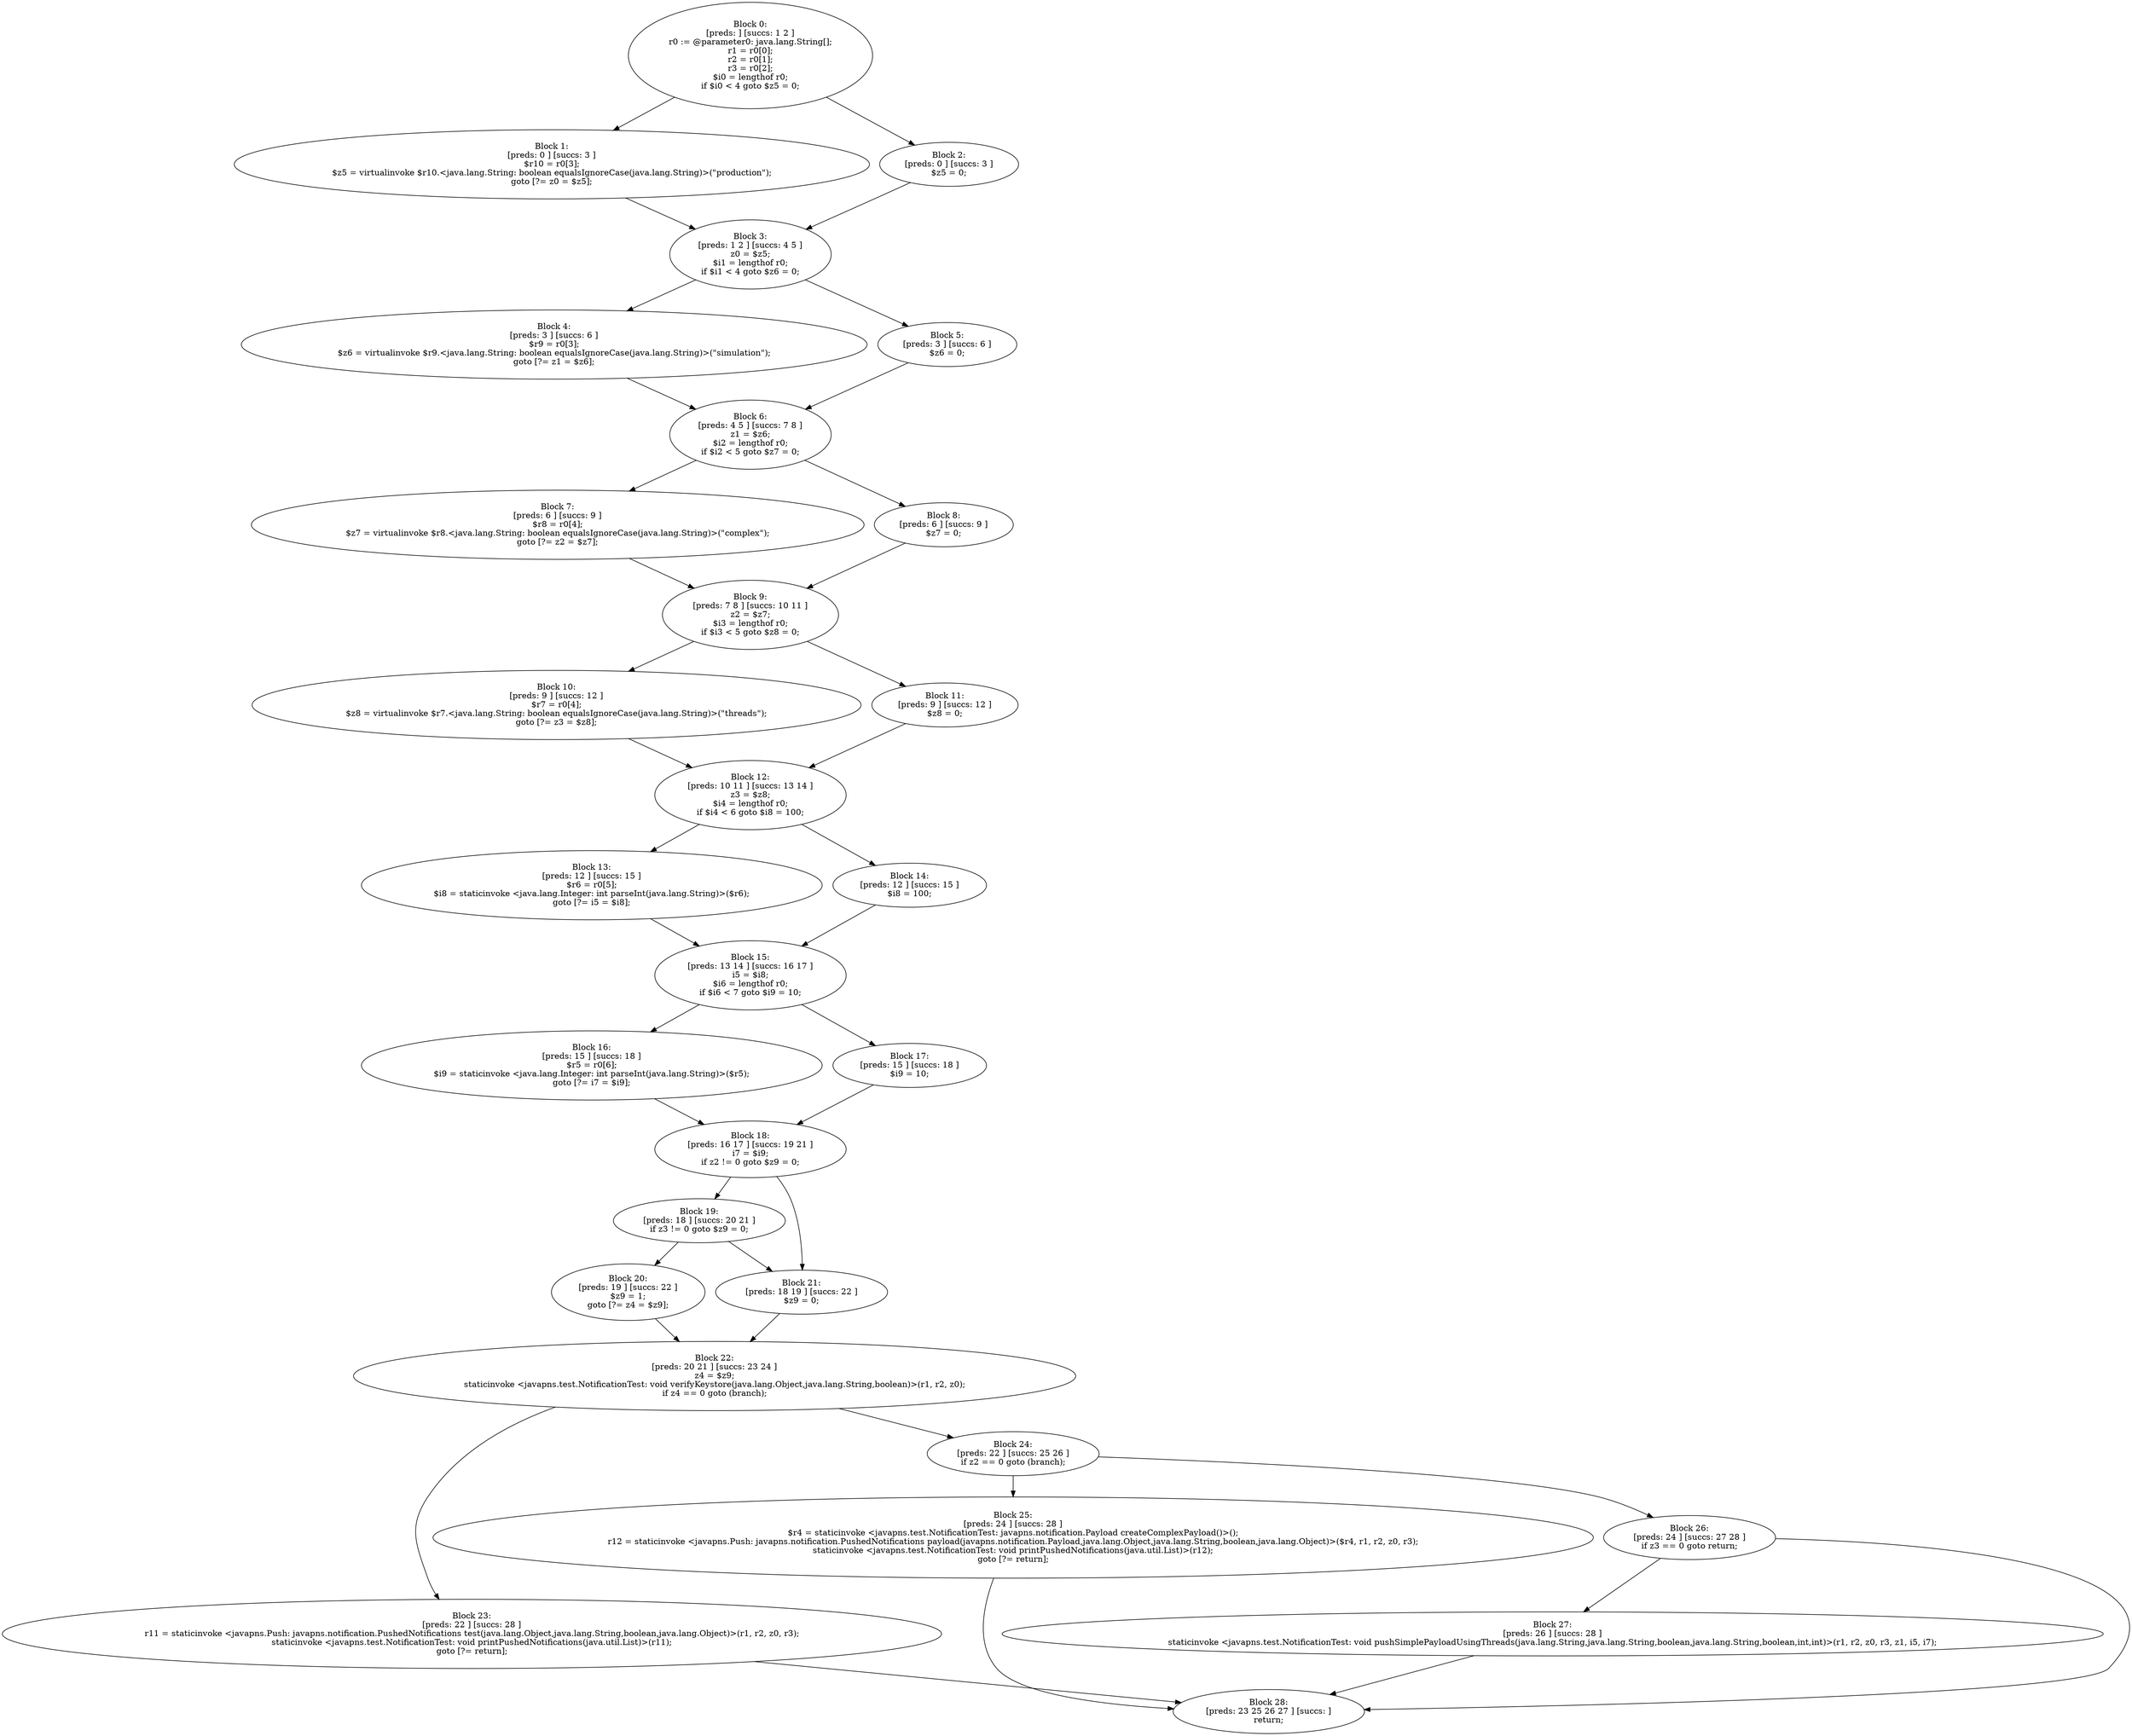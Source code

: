 digraph "unitGraph" {
    "Block 0:
[preds: ] [succs: 1 2 ]
r0 := @parameter0: java.lang.String[];
r1 = r0[0];
r2 = r0[1];
r3 = r0[2];
$i0 = lengthof r0;
if $i0 < 4 goto $z5 = 0;
"
    "Block 1:
[preds: 0 ] [succs: 3 ]
$r10 = r0[3];
$z5 = virtualinvoke $r10.<java.lang.String: boolean equalsIgnoreCase(java.lang.String)>(\"production\");
goto [?= z0 = $z5];
"
    "Block 2:
[preds: 0 ] [succs: 3 ]
$z5 = 0;
"
    "Block 3:
[preds: 1 2 ] [succs: 4 5 ]
z0 = $z5;
$i1 = lengthof r0;
if $i1 < 4 goto $z6 = 0;
"
    "Block 4:
[preds: 3 ] [succs: 6 ]
$r9 = r0[3];
$z6 = virtualinvoke $r9.<java.lang.String: boolean equalsIgnoreCase(java.lang.String)>(\"simulation\");
goto [?= z1 = $z6];
"
    "Block 5:
[preds: 3 ] [succs: 6 ]
$z6 = 0;
"
    "Block 6:
[preds: 4 5 ] [succs: 7 8 ]
z1 = $z6;
$i2 = lengthof r0;
if $i2 < 5 goto $z7 = 0;
"
    "Block 7:
[preds: 6 ] [succs: 9 ]
$r8 = r0[4];
$z7 = virtualinvoke $r8.<java.lang.String: boolean equalsIgnoreCase(java.lang.String)>(\"complex\");
goto [?= z2 = $z7];
"
    "Block 8:
[preds: 6 ] [succs: 9 ]
$z7 = 0;
"
    "Block 9:
[preds: 7 8 ] [succs: 10 11 ]
z2 = $z7;
$i3 = lengthof r0;
if $i3 < 5 goto $z8 = 0;
"
    "Block 10:
[preds: 9 ] [succs: 12 ]
$r7 = r0[4];
$z8 = virtualinvoke $r7.<java.lang.String: boolean equalsIgnoreCase(java.lang.String)>(\"threads\");
goto [?= z3 = $z8];
"
    "Block 11:
[preds: 9 ] [succs: 12 ]
$z8 = 0;
"
    "Block 12:
[preds: 10 11 ] [succs: 13 14 ]
z3 = $z8;
$i4 = lengthof r0;
if $i4 < 6 goto $i8 = 100;
"
    "Block 13:
[preds: 12 ] [succs: 15 ]
$r6 = r0[5];
$i8 = staticinvoke <java.lang.Integer: int parseInt(java.lang.String)>($r6);
goto [?= i5 = $i8];
"
    "Block 14:
[preds: 12 ] [succs: 15 ]
$i8 = 100;
"
    "Block 15:
[preds: 13 14 ] [succs: 16 17 ]
i5 = $i8;
$i6 = lengthof r0;
if $i6 < 7 goto $i9 = 10;
"
    "Block 16:
[preds: 15 ] [succs: 18 ]
$r5 = r0[6];
$i9 = staticinvoke <java.lang.Integer: int parseInt(java.lang.String)>($r5);
goto [?= i7 = $i9];
"
    "Block 17:
[preds: 15 ] [succs: 18 ]
$i9 = 10;
"
    "Block 18:
[preds: 16 17 ] [succs: 19 21 ]
i7 = $i9;
if z2 != 0 goto $z9 = 0;
"
    "Block 19:
[preds: 18 ] [succs: 20 21 ]
if z3 != 0 goto $z9 = 0;
"
    "Block 20:
[preds: 19 ] [succs: 22 ]
$z9 = 1;
goto [?= z4 = $z9];
"
    "Block 21:
[preds: 18 19 ] [succs: 22 ]
$z9 = 0;
"
    "Block 22:
[preds: 20 21 ] [succs: 23 24 ]
z4 = $z9;
staticinvoke <javapns.test.NotificationTest: void verifyKeystore(java.lang.Object,java.lang.String,boolean)>(r1, r2, z0);
if z4 == 0 goto (branch);
"
    "Block 23:
[preds: 22 ] [succs: 28 ]
r11 = staticinvoke <javapns.Push: javapns.notification.PushedNotifications test(java.lang.Object,java.lang.String,boolean,java.lang.Object)>(r1, r2, z0, r3);
staticinvoke <javapns.test.NotificationTest: void printPushedNotifications(java.util.List)>(r11);
goto [?= return];
"
    "Block 24:
[preds: 22 ] [succs: 25 26 ]
if z2 == 0 goto (branch);
"
    "Block 25:
[preds: 24 ] [succs: 28 ]
$r4 = staticinvoke <javapns.test.NotificationTest: javapns.notification.Payload createComplexPayload()>();
r12 = staticinvoke <javapns.Push: javapns.notification.PushedNotifications payload(javapns.notification.Payload,java.lang.Object,java.lang.String,boolean,java.lang.Object)>($r4, r1, r2, z0, r3);
staticinvoke <javapns.test.NotificationTest: void printPushedNotifications(java.util.List)>(r12);
goto [?= return];
"
    "Block 26:
[preds: 24 ] [succs: 27 28 ]
if z3 == 0 goto return;
"
    "Block 27:
[preds: 26 ] [succs: 28 ]
staticinvoke <javapns.test.NotificationTest: void pushSimplePayloadUsingThreads(java.lang.String,java.lang.String,boolean,java.lang.String,boolean,int,int)>(r1, r2, z0, r3, z1, i5, i7);
"
    "Block 28:
[preds: 23 25 26 27 ] [succs: ]
return;
"
    "Block 0:
[preds: ] [succs: 1 2 ]
r0 := @parameter0: java.lang.String[];
r1 = r0[0];
r2 = r0[1];
r3 = r0[2];
$i0 = lengthof r0;
if $i0 < 4 goto $z5 = 0;
"->"Block 1:
[preds: 0 ] [succs: 3 ]
$r10 = r0[3];
$z5 = virtualinvoke $r10.<java.lang.String: boolean equalsIgnoreCase(java.lang.String)>(\"production\");
goto [?= z0 = $z5];
";
    "Block 0:
[preds: ] [succs: 1 2 ]
r0 := @parameter0: java.lang.String[];
r1 = r0[0];
r2 = r0[1];
r3 = r0[2];
$i0 = lengthof r0;
if $i0 < 4 goto $z5 = 0;
"->"Block 2:
[preds: 0 ] [succs: 3 ]
$z5 = 0;
";
    "Block 1:
[preds: 0 ] [succs: 3 ]
$r10 = r0[3];
$z5 = virtualinvoke $r10.<java.lang.String: boolean equalsIgnoreCase(java.lang.String)>(\"production\");
goto [?= z0 = $z5];
"->"Block 3:
[preds: 1 2 ] [succs: 4 5 ]
z0 = $z5;
$i1 = lengthof r0;
if $i1 < 4 goto $z6 = 0;
";
    "Block 2:
[preds: 0 ] [succs: 3 ]
$z5 = 0;
"->"Block 3:
[preds: 1 2 ] [succs: 4 5 ]
z0 = $z5;
$i1 = lengthof r0;
if $i1 < 4 goto $z6 = 0;
";
    "Block 3:
[preds: 1 2 ] [succs: 4 5 ]
z0 = $z5;
$i1 = lengthof r0;
if $i1 < 4 goto $z6 = 0;
"->"Block 4:
[preds: 3 ] [succs: 6 ]
$r9 = r0[3];
$z6 = virtualinvoke $r9.<java.lang.String: boolean equalsIgnoreCase(java.lang.String)>(\"simulation\");
goto [?= z1 = $z6];
";
    "Block 3:
[preds: 1 2 ] [succs: 4 5 ]
z0 = $z5;
$i1 = lengthof r0;
if $i1 < 4 goto $z6 = 0;
"->"Block 5:
[preds: 3 ] [succs: 6 ]
$z6 = 0;
";
    "Block 4:
[preds: 3 ] [succs: 6 ]
$r9 = r0[3];
$z6 = virtualinvoke $r9.<java.lang.String: boolean equalsIgnoreCase(java.lang.String)>(\"simulation\");
goto [?= z1 = $z6];
"->"Block 6:
[preds: 4 5 ] [succs: 7 8 ]
z1 = $z6;
$i2 = lengthof r0;
if $i2 < 5 goto $z7 = 0;
";
    "Block 5:
[preds: 3 ] [succs: 6 ]
$z6 = 0;
"->"Block 6:
[preds: 4 5 ] [succs: 7 8 ]
z1 = $z6;
$i2 = lengthof r0;
if $i2 < 5 goto $z7 = 0;
";
    "Block 6:
[preds: 4 5 ] [succs: 7 8 ]
z1 = $z6;
$i2 = lengthof r0;
if $i2 < 5 goto $z7 = 0;
"->"Block 7:
[preds: 6 ] [succs: 9 ]
$r8 = r0[4];
$z7 = virtualinvoke $r8.<java.lang.String: boolean equalsIgnoreCase(java.lang.String)>(\"complex\");
goto [?= z2 = $z7];
";
    "Block 6:
[preds: 4 5 ] [succs: 7 8 ]
z1 = $z6;
$i2 = lengthof r0;
if $i2 < 5 goto $z7 = 0;
"->"Block 8:
[preds: 6 ] [succs: 9 ]
$z7 = 0;
";
    "Block 7:
[preds: 6 ] [succs: 9 ]
$r8 = r0[4];
$z7 = virtualinvoke $r8.<java.lang.String: boolean equalsIgnoreCase(java.lang.String)>(\"complex\");
goto [?= z2 = $z7];
"->"Block 9:
[preds: 7 8 ] [succs: 10 11 ]
z2 = $z7;
$i3 = lengthof r0;
if $i3 < 5 goto $z8 = 0;
";
    "Block 8:
[preds: 6 ] [succs: 9 ]
$z7 = 0;
"->"Block 9:
[preds: 7 8 ] [succs: 10 11 ]
z2 = $z7;
$i3 = lengthof r0;
if $i3 < 5 goto $z8 = 0;
";
    "Block 9:
[preds: 7 8 ] [succs: 10 11 ]
z2 = $z7;
$i3 = lengthof r0;
if $i3 < 5 goto $z8 = 0;
"->"Block 10:
[preds: 9 ] [succs: 12 ]
$r7 = r0[4];
$z8 = virtualinvoke $r7.<java.lang.String: boolean equalsIgnoreCase(java.lang.String)>(\"threads\");
goto [?= z3 = $z8];
";
    "Block 9:
[preds: 7 8 ] [succs: 10 11 ]
z2 = $z7;
$i3 = lengthof r0;
if $i3 < 5 goto $z8 = 0;
"->"Block 11:
[preds: 9 ] [succs: 12 ]
$z8 = 0;
";
    "Block 10:
[preds: 9 ] [succs: 12 ]
$r7 = r0[4];
$z8 = virtualinvoke $r7.<java.lang.String: boolean equalsIgnoreCase(java.lang.String)>(\"threads\");
goto [?= z3 = $z8];
"->"Block 12:
[preds: 10 11 ] [succs: 13 14 ]
z3 = $z8;
$i4 = lengthof r0;
if $i4 < 6 goto $i8 = 100;
";
    "Block 11:
[preds: 9 ] [succs: 12 ]
$z8 = 0;
"->"Block 12:
[preds: 10 11 ] [succs: 13 14 ]
z3 = $z8;
$i4 = lengthof r0;
if $i4 < 6 goto $i8 = 100;
";
    "Block 12:
[preds: 10 11 ] [succs: 13 14 ]
z3 = $z8;
$i4 = lengthof r0;
if $i4 < 6 goto $i8 = 100;
"->"Block 13:
[preds: 12 ] [succs: 15 ]
$r6 = r0[5];
$i8 = staticinvoke <java.lang.Integer: int parseInt(java.lang.String)>($r6);
goto [?= i5 = $i8];
";
    "Block 12:
[preds: 10 11 ] [succs: 13 14 ]
z3 = $z8;
$i4 = lengthof r0;
if $i4 < 6 goto $i8 = 100;
"->"Block 14:
[preds: 12 ] [succs: 15 ]
$i8 = 100;
";
    "Block 13:
[preds: 12 ] [succs: 15 ]
$r6 = r0[5];
$i8 = staticinvoke <java.lang.Integer: int parseInt(java.lang.String)>($r6);
goto [?= i5 = $i8];
"->"Block 15:
[preds: 13 14 ] [succs: 16 17 ]
i5 = $i8;
$i6 = lengthof r0;
if $i6 < 7 goto $i9 = 10;
";
    "Block 14:
[preds: 12 ] [succs: 15 ]
$i8 = 100;
"->"Block 15:
[preds: 13 14 ] [succs: 16 17 ]
i5 = $i8;
$i6 = lengthof r0;
if $i6 < 7 goto $i9 = 10;
";
    "Block 15:
[preds: 13 14 ] [succs: 16 17 ]
i5 = $i8;
$i6 = lengthof r0;
if $i6 < 7 goto $i9 = 10;
"->"Block 16:
[preds: 15 ] [succs: 18 ]
$r5 = r0[6];
$i9 = staticinvoke <java.lang.Integer: int parseInt(java.lang.String)>($r5);
goto [?= i7 = $i9];
";
    "Block 15:
[preds: 13 14 ] [succs: 16 17 ]
i5 = $i8;
$i6 = lengthof r0;
if $i6 < 7 goto $i9 = 10;
"->"Block 17:
[preds: 15 ] [succs: 18 ]
$i9 = 10;
";
    "Block 16:
[preds: 15 ] [succs: 18 ]
$r5 = r0[6];
$i9 = staticinvoke <java.lang.Integer: int parseInt(java.lang.String)>($r5);
goto [?= i7 = $i9];
"->"Block 18:
[preds: 16 17 ] [succs: 19 21 ]
i7 = $i9;
if z2 != 0 goto $z9 = 0;
";
    "Block 17:
[preds: 15 ] [succs: 18 ]
$i9 = 10;
"->"Block 18:
[preds: 16 17 ] [succs: 19 21 ]
i7 = $i9;
if z2 != 0 goto $z9 = 0;
";
    "Block 18:
[preds: 16 17 ] [succs: 19 21 ]
i7 = $i9;
if z2 != 0 goto $z9 = 0;
"->"Block 19:
[preds: 18 ] [succs: 20 21 ]
if z3 != 0 goto $z9 = 0;
";
    "Block 18:
[preds: 16 17 ] [succs: 19 21 ]
i7 = $i9;
if z2 != 0 goto $z9 = 0;
"->"Block 21:
[preds: 18 19 ] [succs: 22 ]
$z9 = 0;
";
    "Block 19:
[preds: 18 ] [succs: 20 21 ]
if z3 != 0 goto $z9 = 0;
"->"Block 20:
[preds: 19 ] [succs: 22 ]
$z9 = 1;
goto [?= z4 = $z9];
";
    "Block 19:
[preds: 18 ] [succs: 20 21 ]
if z3 != 0 goto $z9 = 0;
"->"Block 21:
[preds: 18 19 ] [succs: 22 ]
$z9 = 0;
";
    "Block 20:
[preds: 19 ] [succs: 22 ]
$z9 = 1;
goto [?= z4 = $z9];
"->"Block 22:
[preds: 20 21 ] [succs: 23 24 ]
z4 = $z9;
staticinvoke <javapns.test.NotificationTest: void verifyKeystore(java.lang.Object,java.lang.String,boolean)>(r1, r2, z0);
if z4 == 0 goto (branch);
";
    "Block 21:
[preds: 18 19 ] [succs: 22 ]
$z9 = 0;
"->"Block 22:
[preds: 20 21 ] [succs: 23 24 ]
z4 = $z9;
staticinvoke <javapns.test.NotificationTest: void verifyKeystore(java.lang.Object,java.lang.String,boolean)>(r1, r2, z0);
if z4 == 0 goto (branch);
";
    "Block 22:
[preds: 20 21 ] [succs: 23 24 ]
z4 = $z9;
staticinvoke <javapns.test.NotificationTest: void verifyKeystore(java.lang.Object,java.lang.String,boolean)>(r1, r2, z0);
if z4 == 0 goto (branch);
"->"Block 23:
[preds: 22 ] [succs: 28 ]
r11 = staticinvoke <javapns.Push: javapns.notification.PushedNotifications test(java.lang.Object,java.lang.String,boolean,java.lang.Object)>(r1, r2, z0, r3);
staticinvoke <javapns.test.NotificationTest: void printPushedNotifications(java.util.List)>(r11);
goto [?= return];
";
    "Block 22:
[preds: 20 21 ] [succs: 23 24 ]
z4 = $z9;
staticinvoke <javapns.test.NotificationTest: void verifyKeystore(java.lang.Object,java.lang.String,boolean)>(r1, r2, z0);
if z4 == 0 goto (branch);
"->"Block 24:
[preds: 22 ] [succs: 25 26 ]
if z2 == 0 goto (branch);
";
    "Block 23:
[preds: 22 ] [succs: 28 ]
r11 = staticinvoke <javapns.Push: javapns.notification.PushedNotifications test(java.lang.Object,java.lang.String,boolean,java.lang.Object)>(r1, r2, z0, r3);
staticinvoke <javapns.test.NotificationTest: void printPushedNotifications(java.util.List)>(r11);
goto [?= return];
"->"Block 28:
[preds: 23 25 26 27 ] [succs: ]
return;
";
    "Block 24:
[preds: 22 ] [succs: 25 26 ]
if z2 == 0 goto (branch);
"->"Block 25:
[preds: 24 ] [succs: 28 ]
$r4 = staticinvoke <javapns.test.NotificationTest: javapns.notification.Payload createComplexPayload()>();
r12 = staticinvoke <javapns.Push: javapns.notification.PushedNotifications payload(javapns.notification.Payload,java.lang.Object,java.lang.String,boolean,java.lang.Object)>($r4, r1, r2, z0, r3);
staticinvoke <javapns.test.NotificationTest: void printPushedNotifications(java.util.List)>(r12);
goto [?= return];
";
    "Block 24:
[preds: 22 ] [succs: 25 26 ]
if z2 == 0 goto (branch);
"->"Block 26:
[preds: 24 ] [succs: 27 28 ]
if z3 == 0 goto return;
";
    "Block 25:
[preds: 24 ] [succs: 28 ]
$r4 = staticinvoke <javapns.test.NotificationTest: javapns.notification.Payload createComplexPayload()>();
r12 = staticinvoke <javapns.Push: javapns.notification.PushedNotifications payload(javapns.notification.Payload,java.lang.Object,java.lang.String,boolean,java.lang.Object)>($r4, r1, r2, z0, r3);
staticinvoke <javapns.test.NotificationTest: void printPushedNotifications(java.util.List)>(r12);
goto [?= return];
"->"Block 28:
[preds: 23 25 26 27 ] [succs: ]
return;
";
    "Block 26:
[preds: 24 ] [succs: 27 28 ]
if z3 == 0 goto return;
"->"Block 27:
[preds: 26 ] [succs: 28 ]
staticinvoke <javapns.test.NotificationTest: void pushSimplePayloadUsingThreads(java.lang.String,java.lang.String,boolean,java.lang.String,boolean,int,int)>(r1, r2, z0, r3, z1, i5, i7);
";
    "Block 26:
[preds: 24 ] [succs: 27 28 ]
if z3 == 0 goto return;
"->"Block 28:
[preds: 23 25 26 27 ] [succs: ]
return;
";
    "Block 27:
[preds: 26 ] [succs: 28 ]
staticinvoke <javapns.test.NotificationTest: void pushSimplePayloadUsingThreads(java.lang.String,java.lang.String,boolean,java.lang.String,boolean,int,int)>(r1, r2, z0, r3, z1, i5, i7);
"->"Block 28:
[preds: 23 25 26 27 ] [succs: ]
return;
";
}
